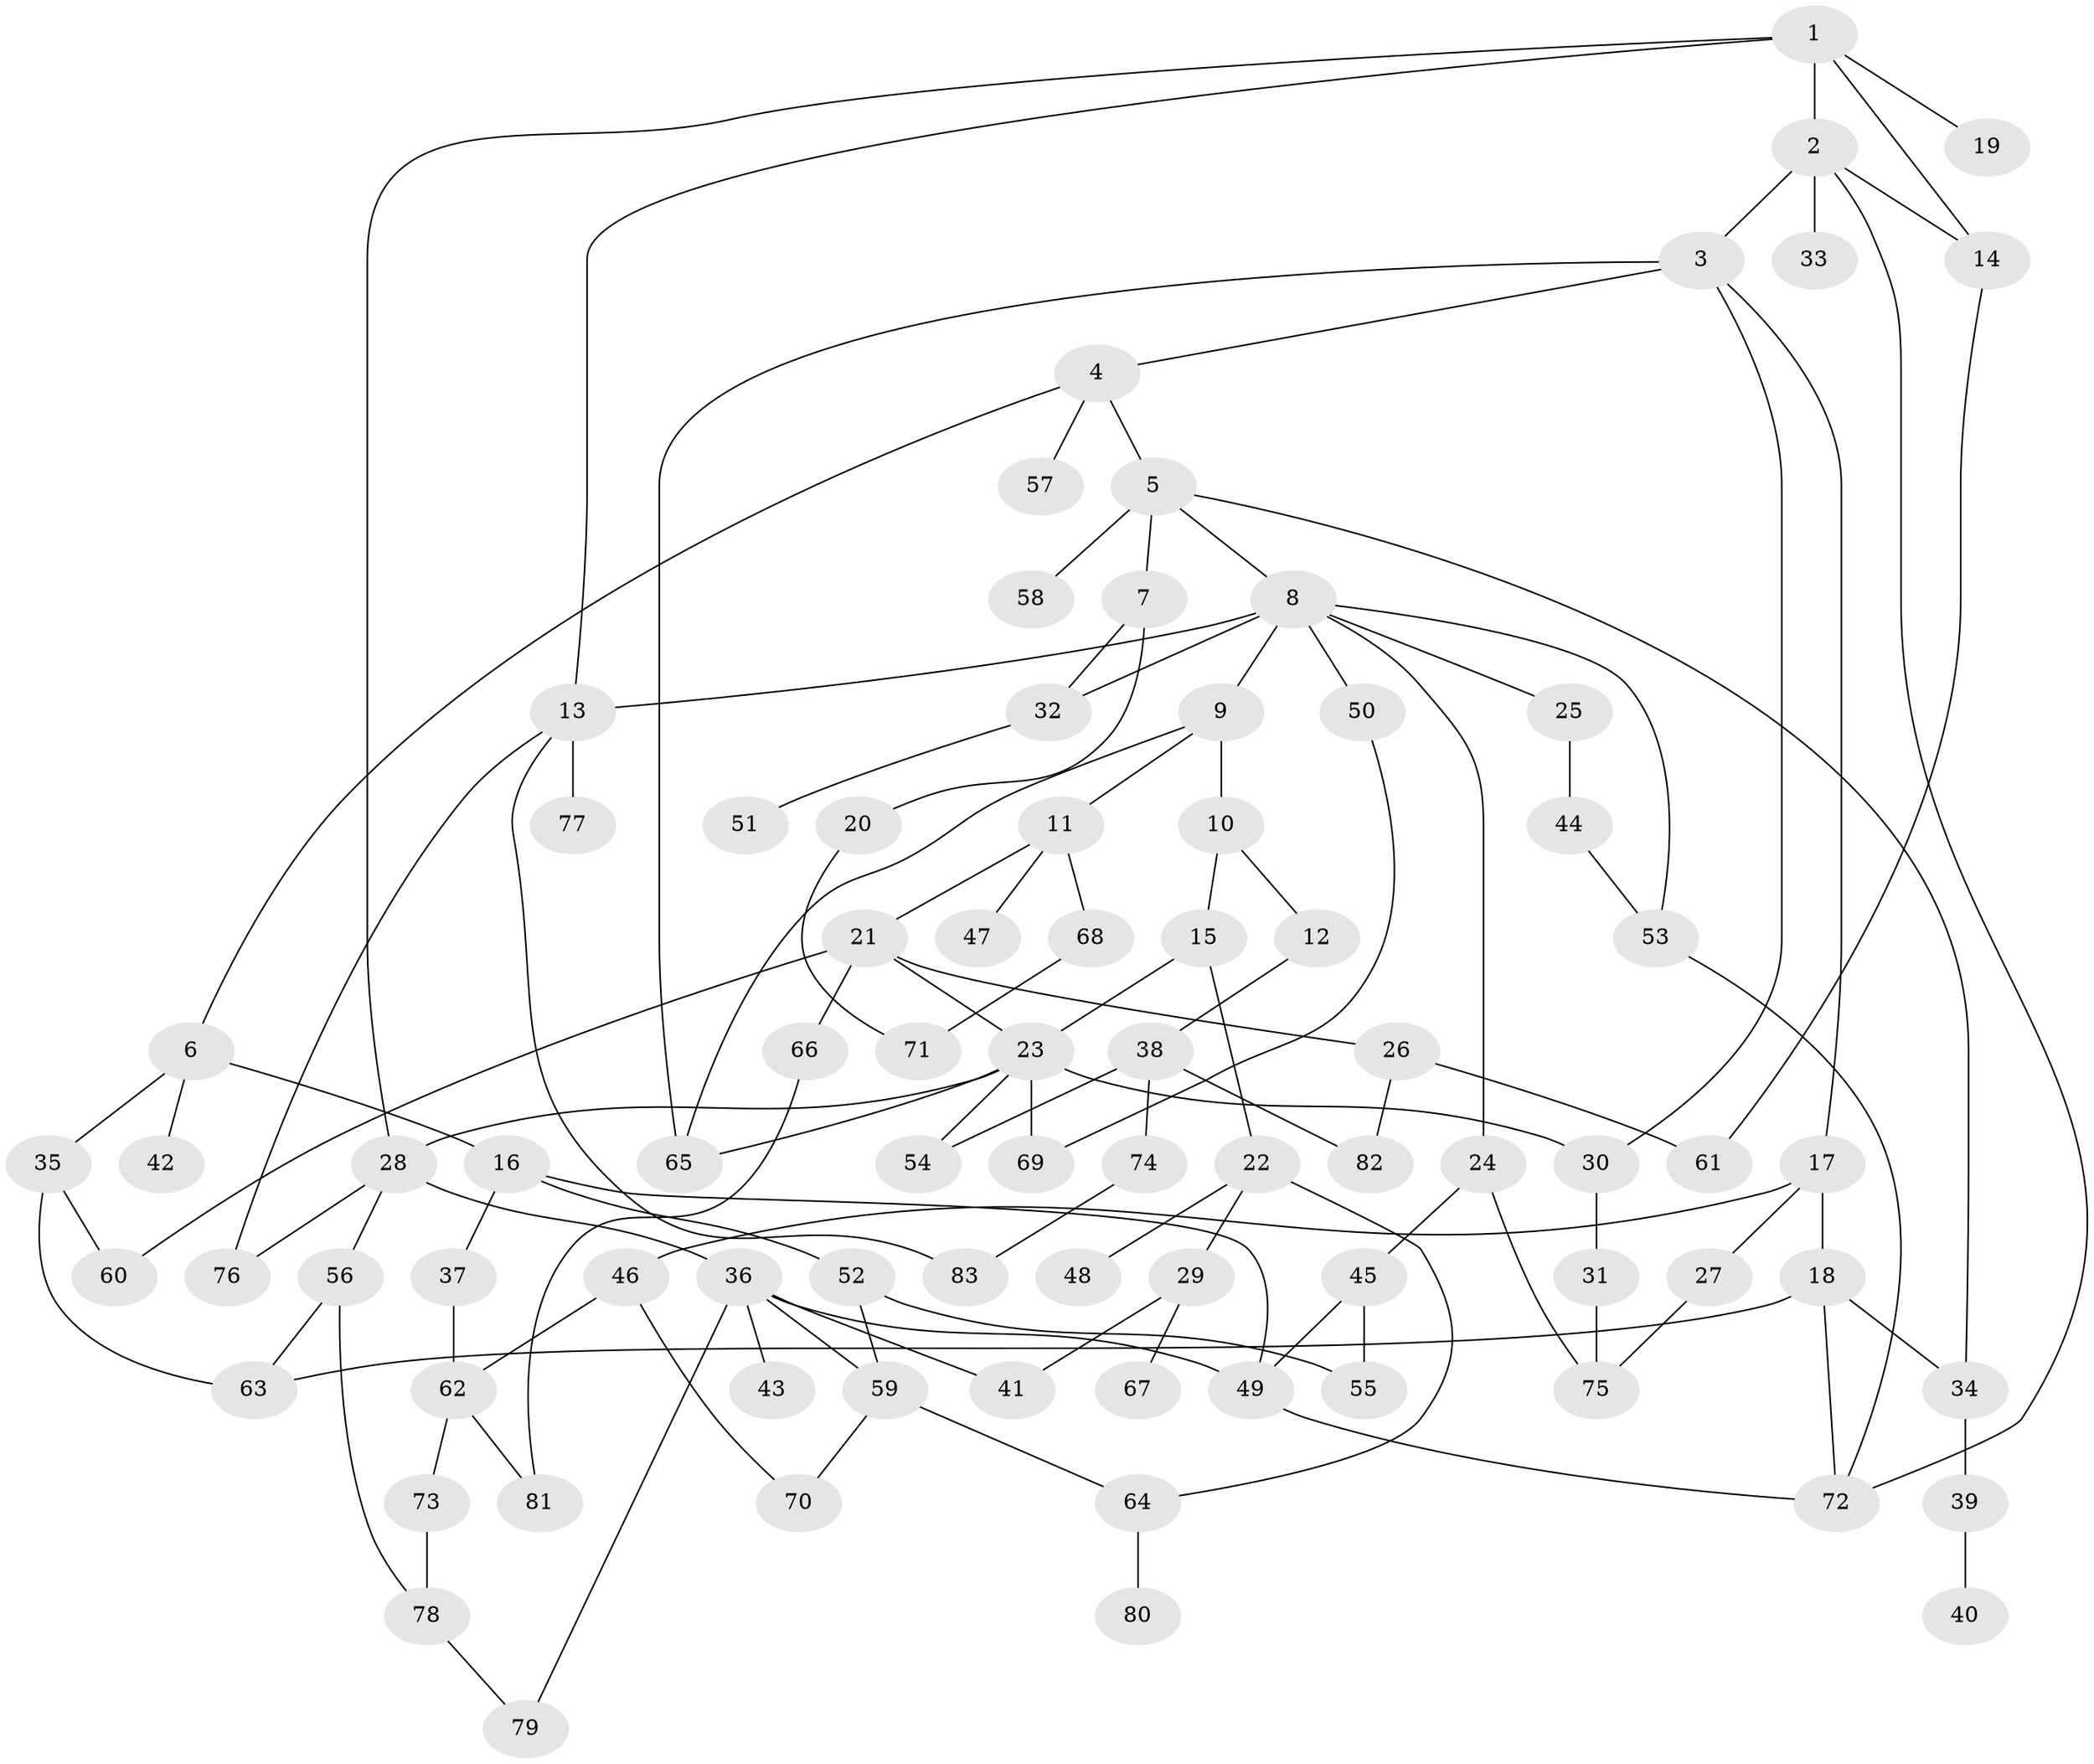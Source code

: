 // Generated by graph-tools (version 1.1) at 2025/42/03/09/25 04:42:01]
// undirected, 83 vertices, 118 edges
graph export_dot {
graph [start="1"]
  node [color=gray90,style=filled];
  1;
  2;
  3;
  4;
  5;
  6;
  7;
  8;
  9;
  10;
  11;
  12;
  13;
  14;
  15;
  16;
  17;
  18;
  19;
  20;
  21;
  22;
  23;
  24;
  25;
  26;
  27;
  28;
  29;
  30;
  31;
  32;
  33;
  34;
  35;
  36;
  37;
  38;
  39;
  40;
  41;
  42;
  43;
  44;
  45;
  46;
  47;
  48;
  49;
  50;
  51;
  52;
  53;
  54;
  55;
  56;
  57;
  58;
  59;
  60;
  61;
  62;
  63;
  64;
  65;
  66;
  67;
  68;
  69;
  70;
  71;
  72;
  73;
  74;
  75;
  76;
  77;
  78;
  79;
  80;
  81;
  82;
  83;
  1 -- 2;
  1 -- 13;
  1 -- 14;
  1 -- 19;
  1 -- 28;
  2 -- 3;
  2 -- 33;
  2 -- 72;
  2 -- 14;
  3 -- 4;
  3 -- 17;
  3 -- 30;
  3 -- 65;
  4 -- 5;
  4 -- 6;
  4 -- 57;
  5 -- 7;
  5 -- 8;
  5 -- 58;
  5 -- 34;
  6 -- 16;
  6 -- 35;
  6 -- 42;
  7 -- 20;
  7 -- 32;
  8 -- 9;
  8 -- 24;
  8 -- 25;
  8 -- 32;
  8 -- 50;
  8 -- 13;
  8 -- 53;
  9 -- 10;
  9 -- 11;
  9 -- 65;
  10 -- 12;
  10 -- 15;
  11 -- 21;
  11 -- 47;
  11 -- 68;
  12 -- 38;
  13 -- 77;
  13 -- 83;
  13 -- 76;
  14 -- 61;
  15 -- 22;
  15 -- 23;
  16 -- 37;
  16 -- 49;
  16 -- 52;
  17 -- 18;
  17 -- 27;
  17 -- 46;
  18 -- 34;
  18 -- 63;
  18 -- 72;
  20 -- 71;
  21 -- 26;
  21 -- 60;
  21 -- 66;
  21 -- 23;
  22 -- 29;
  22 -- 48;
  22 -- 64;
  23 -- 28;
  23 -- 54;
  23 -- 65;
  23 -- 30;
  23 -- 69;
  24 -- 45;
  24 -- 75;
  25 -- 44;
  26 -- 61;
  26 -- 82;
  27 -- 75;
  28 -- 36;
  28 -- 56;
  28 -- 76;
  29 -- 41;
  29 -- 67;
  30 -- 31;
  31 -- 75;
  32 -- 51;
  34 -- 39;
  35 -- 63;
  35 -- 60;
  36 -- 43;
  36 -- 79;
  36 -- 59;
  36 -- 49;
  36 -- 41;
  37 -- 62;
  38 -- 74;
  38 -- 82;
  38 -- 54;
  39 -- 40;
  44 -- 53;
  45 -- 49;
  45 -- 55;
  46 -- 62;
  46 -- 70;
  49 -- 72;
  50 -- 69;
  52 -- 55;
  52 -- 59;
  53 -- 72;
  56 -- 63;
  56 -- 78;
  59 -- 64;
  59 -- 70;
  62 -- 73;
  62 -- 81;
  64 -- 80;
  66 -- 81;
  68 -- 71;
  73 -- 78;
  74 -- 83;
  78 -- 79;
}
